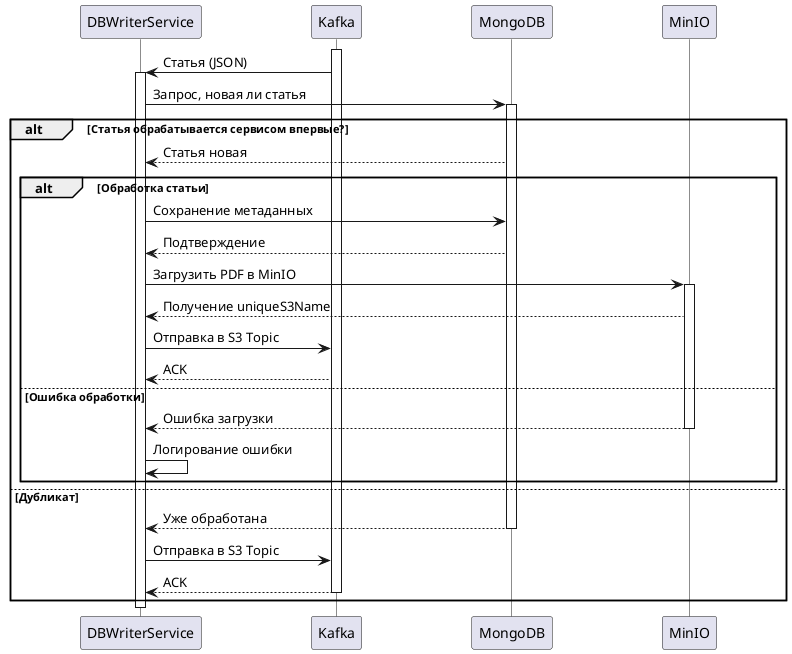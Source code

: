 @startuml
skinparam SequenceMessageSpacing 25
skinparam ParticipantPadding 50
skinparam LifelineStrategy solid

participant "DBWriterService" as DBWriter
participant "Kafka" as Kafka
participant "MongoDB" as MongoDB
participant "MinIO" as MinIO

activate Kafka
Kafka -> DBWriter:  Статья (JSON)
activate DBWriter

DBWriter -> MongoDB:  Запрос, новая ли статья
activate MongoDB

alt Статья обрабатывается сервисом впервые?

    MongoDB --> DBWriter:  Статья новая

    alt Обработка статьи

        DBWriter -> MongoDB:  Сохранение метаданных
        MongoDB --> DBWriter:  Подтверждение

        DBWriter -> MinIO:  Загрузить PDF в MinIO
        activate MinIO
        MinIO --> DBWriter:  Получение uniqueS3Name

        DBWriter -> Kafka:  Отправка в S3 Topic
        Kafka --> DBWriter:  ACK

    else Ошибка обработки
        MinIO --> DBWriter:  Ошибка загрузки
        deactivate MinIO
        DBWriter -> DBWriter:  Логирование ошибки

    end

else Дубликат

    MongoDB --> DBWriter:  Уже обработана
    deactivate MongoDB

    DBWriter -> Kafka: Отправка в S3 Topic
    Kafka --> DBWriter: ACK
    deactivate Kafka

end

deactivate DBWriter
@enduml
